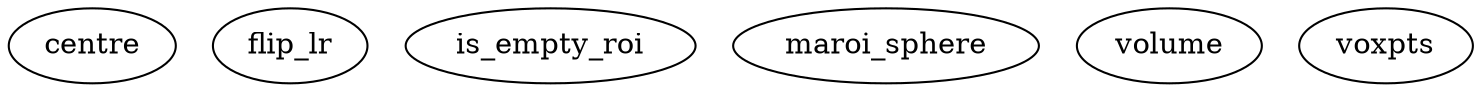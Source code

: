 /* Created by mdot for Matlab */
digraph m2html {

  centre [URL="centre.html"];
  flip_lr [URL="flip_lr.html"];
  is_empty_roi [URL="is_empty_roi.html"];
  maroi_sphere [URL="maroi_sphere.html"];
  volume [URL="volume.html"];
  voxpts [URL="voxpts.html"];
}